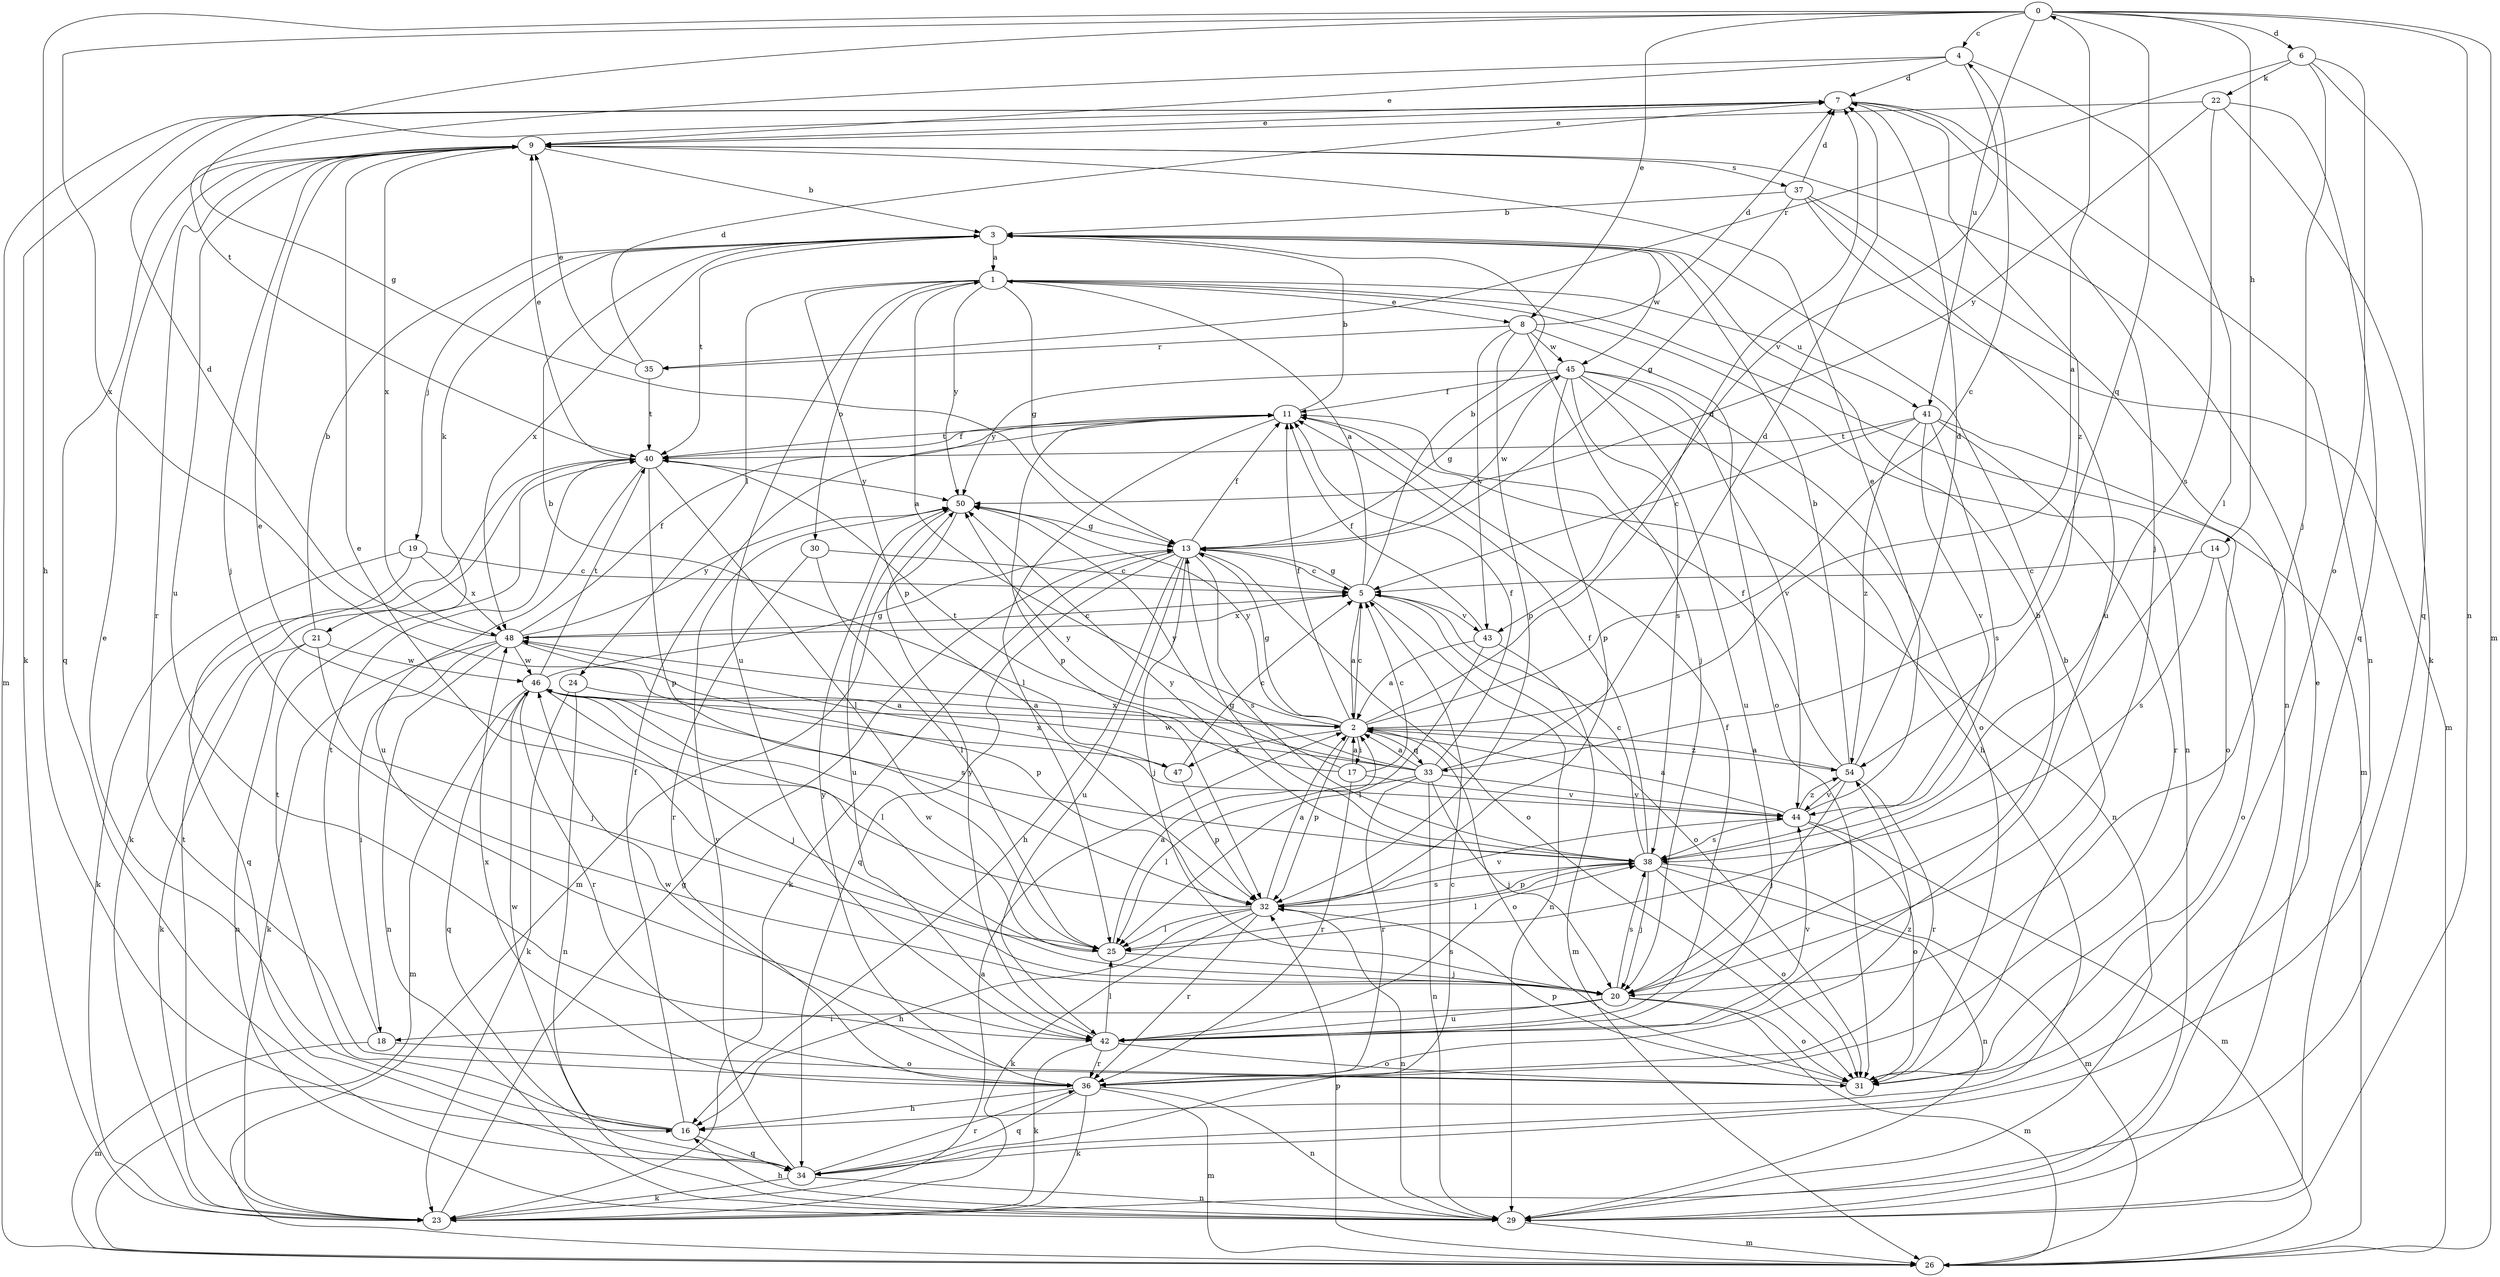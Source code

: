 strict digraph  {
0;
1;
2;
3;
4;
5;
6;
7;
8;
9;
11;
13;
14;
16;
17;
18;
19;
20;
21;
22;
23;
24;
25;
26;
29;
30;
31;
32;
33;
34;
35;
36;
37;
38;
40;
41;
42;
43;
44;
45;
46;
47;
48;
50;
54;
0 -> 4  [label=c];
0 -> 6  [label=d];
0 -> 8  [label=e];
0 -> 13  [label=g];
0 -> 14  [label=h];
0 -> 16  [label=h];
0 -> 26  [label=m];
0 -> 29  [label=n];
0 -> 33  [label=q];
0 -> 41  [label=u];
0 -> 47  [label=x];
1 -> 8  [label=e];
1 -> 13  [label=g];
1 -> 24  [label=l];
1 -> 26  [label=m];
1 -> 29  [label=n];
1 -> 30  [label=o];
1 -> 32  [label=p];
1 -> 41  [label=u];
1 -> 42  [label=u];
1 -> 50  [label=y];
2 -> 0  [label=a];
2 -> 1  [label=a];
2 -> 4  [label=c];
2 -> 5  [label=c];
2 -> 7  [label=d];
2 -> 11  [label=f];
2 -> 13  [label=g];
2 -> 17  [label=i];
2 -> 31  [label=o];
2 -> 32  [label=p];
2 -> 33  [label=q];
2 -> 47  [label=x];
2 -> 50  [label=y];
2 -> 54  [label=z];
3 -> 1  [label=a];
3 -> 19  [label=j];
3 -> 21  [label=k];
3 -> 40  [label=t];
3 -> 45  [label=w];
3 -> 48  [label=x];
4 -> 7  [label=d];
4 -> 9  [label=e];
4 -> 25  [label=l];
4 -> 40  [label=t];
4 -> 43  [label=v];
5 -> 1  [label=a];
5 -> 2  [label=a];
5 -> 3  [label=b];
5 -> 13  [label=g];
5 -> 29  [label=n];
5 -> 31  [label=o];
5 -> 43  [label=v];
5 -> 48  [label=x];
6 -> 20  [label=j];
6 -> 22  [label=k];
6 -> 31  [label=o];
6 -> 34  [label=q];
6 -> 35  [label=r];
7 -> 9  [label=e];
7 -> 20  [label=j];
7 -> 23  [label=k];
7 -> 26  [label=m];
7 -> 29  [label=n];
7 -> 54  [label=z];
8 -> 7  [label=d];
8 -> 20  [label=j];
8 -> 31  [label=o];
8 -> 32  [label=p];
8 -> 35  [label=r];
8 -> 43  [label=v];
8 -> 45  [label=w];
9 -> 3  [label=b];
9 -> 20  [label=j];
9 -> 34  [label=q];
9 -> 36  [label=r];
9 -> 37  [label=s];
9 -> 42  [label=u];
9 -> 48  [label=x];
11 -> 3  [label=b];
11 -> 25  [label=l];
11 -> 29  [label=n];
11 -> 32  [label=p];
11 -> 40  [label=t];
13 -> 5  [label=c];
13 -> 11  [label=f];
13 -> 16  [label=h];
13 -> 20  [label=j];
13 -> 23  [label=k];
13 -> 31  [label=o];
13 -> 34  [label=q];
13 -> 38  [label=s];
13 -> 42  [label=u];
13 -> 45  [label=w];
14 -> 5  [label=c];
14 -> 31  [label=o];
14 -> 38  [label=s];
16 -> 9  [label=e];
16 -> 11  [label=f];
16 -> 34  [label=q];
16 -> 40  [label=t];
16 -> 46  [label=w];
17 -> 2  [label=a];
17 -> 5  [label=c];
17 -> 36  [label=r];
17 -> 44  [label=v];
17 -> 48  [label=x];
17 -> 50  [label=y];
18 -> 26  [label=m];
18 -> 31  [label=o];
18 -> 40  [label=t];
19 -> 5  [label=c];
19 -> 23  [label=k];
19 -> 34  [label=q];
19 -> 48  [label=x];
20 -> 3  [label=b];
20 -> 18  [label=i];
20 -> 26  [label=m];
20 -> 31  [label=o];
20 -> 38  [label=s];
20 -> 42  [label=u];
21 -> 3  [label=b];
21 -> 20  [label=j];
21 -> 23  [label=k];
21 -> 29  [label=n];
21 -> 46  [label=w];
22 -> 9  [label=e];
22 -> 23  [label=k];
22 -> 34  [label=q];
22 -> 38  [label=s];
22 -> 50  [label=y];
23 -> 2  [label=a];
23 -> 13  [label=g];
23 -> 40  [label=t];
24 -> 2  [label=a];
24 -> 23  [label=k];
24 -> 29  [label=n];
25 -> 2  [label=a];
25 -> 9  [label=e];
25 -> 20  [label=j];
25 -> 46  [label=w];
26 -> 32  [label=p];
29 -> 9  [label=e];
29 -> 16  [label=h];
29 -> 26  [label=m];
30 -> 5  [label=c];
30 -> 25  [label=l];
30 -> 36  [label=r];
31 -> 3  [label=b];
31 -> 32  [label=p];
31 -> 46  [label=w];
32 -> 2  [label=a];
32 -> 9  [label=e];
32 -> 16  [label=h];
32 -> 23  [label=k];
32 -> 25  [label=l];
32 -> 29  [label=n];
32 -> 36  [label=r];
32 -> 38  [label=s];
32 -> 44  [label=v];
33 -> 2  [label=a];
33 -> 7  [label=d];
33 -> 11  [label=f];
33 -> 20  [label=j];
33 -> 25  [label=l];
33 -> 29  [label=n];
33 -> 36  [label=r];
33 -> 40  [label=t];
33 -> 44  [label=v];
33 -> 46  [label=w];
33 -> 50  [label=y];
34 -> 5  [label=c];
34 -> 23  [label=k];
34 -> 29  [label=n];
34 -> 36  [label=r];
34 -> 50  [label=y];
35 -> 7  [label=d];
35 -> 9  [label=e];
35 -> 40  [label=t];
36 -> 16  [label=h];
36 -> 23  [label=k];
36 -> 26  [label=m];
36 -> 29  [label=n];
36 -> 34  [label=q];
36 -> 48  [label=x];
36 -> 50  [label=y];
36 -> 54  [label=z];
37 -> 3  [label=b];
37 -> 7  [label=d];
37 -> 13  [label=g];
37 -> 26  [label=m];
37 -> 29  [label=n];
37 -> 42  [label=u];
38 -> 5  [label=c];
38 -> 11  [label=f];
38 -> 13  [label=g];
38 -> 20  [label=j];
38 -> 25  [label=l];
38 -> 26  [label=m];
38 -> 29  [label=n];
38 -> 31  [label=o];
38 -> 32  [label=p];
38 -> 50  [label=y];
40 -> 9  [label=e];
40 -> 11  [label=f];
40 -> 23  [label=k];
40 -> 25  [label=l];
40 -> 32  [label=p];
40 -> 42  [label=u];
40 -> 50  [label=y];
41 -> 5  [label=c];
41 -> 31  [label=o];
41 -> 36  [label=r];
41 -> 38  [label=s];
41 -> 40  [label=t];
41 -> 44  [label=v];
41 -> 54  [label=z];
42 -> 11  [label=f];
42 -> 23  [label=k];
42 -> 25  [label=l];
42 -> 31  [label=o];
42 -> 36  [label=r];
42 -> 38  [label=s];
42 -> 44  [label=v];
42 -> 50  [label=y];
43 -> 2  [label=a];
43 -> 11  [label=f];
43 -> 25  [label=l];
43 -> 26  [label=m];
44 -> 2  [label=a];
44 -> 9  [label=e];
44 -> 26  [label=m];
44 -> 31  [label=o];
44 -> 38  [label=s];
44 -> 48  [label=x];
44 -> 54  [label=z];
45 -> 11  [label=f];
45 -> 13  [label=g];
45 -> 16  [label=h];
45 -> 31  [label=o];
45 -> 32  [label=p];
45 -> 38  [label=s];
45 -> 42  [label=u];
45 -> 44  [label=v];
45 -> 50  [label=y];
46 -> 2  [label=a];
46 -> 13  [label=g];
46 -> 20  [label=j];
46 -> 25  [label=l];
46 -> 26  [label=m];
46 -> 34  [label=q];
46 -> 36  [label=r];
46 -> 38  [label=s];
46 -> 40  [label=t];
47 -> 3  [label=b];
47 -> 5  [label=c];
47 -> 32  [label=p];
48 -> 5  [label=c];
48 -> 7  [label=d];
48 -> 11  [label=f];
48 -> 18  [label=i];
48 -> 23  [label=k];
48 -> 29  [label=n];
48 -> 32  [label=p];
48 -> 46  [label=w];
48 -> 50  [label=y];
50 -> 13  [label=g];
50 -> 26  [label=m];
50 -> 42  [label=u];
54 -> 2  [label=a];
54 -> 3  [label=b];
54 -> 7  [label=d];
54 -> 11  [label=f];
54 -> 20  [label=j];
54 -> 36  [label=r];
54 -> 44  [label=v];
}
